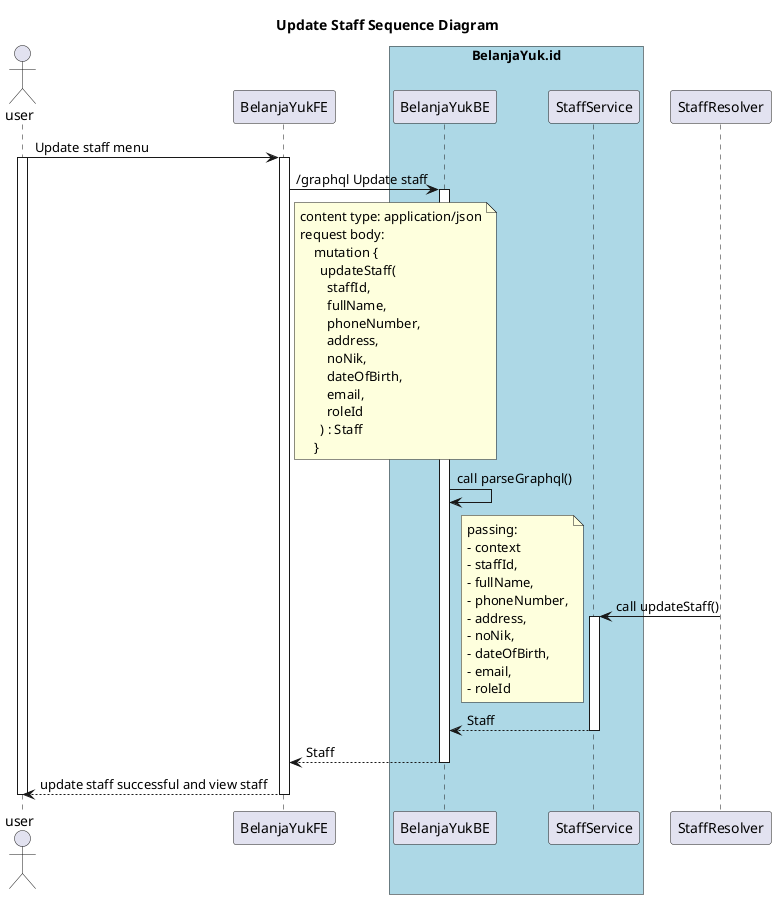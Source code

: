 @startuml
title: Update Staff Sequence Diagram
actor user
participant BelanjaYukFE
box "BelanjaYuk.id" #LightBlue
participant BelanjaYukBE
participant StaffService
end box

user -> BelanjaYukFE ++ : Update staff menu
activate user
BelanjaYukFE -> BelanjaYukBE ++ : /graphql Update staff
    note right of BelanjaYukFE
    content type: application/json
    request body:
        mutation {
          updateStaff(
            staffId,
            fullName,
            phoneNumber,
            address,
            noNik,
            dateOfBirth,
            email,
            roleId
          ) : Staff
        }
    end note
BelanjaYukBE -> BelanjaYukBE : call parseGraphql()
StaffResolver -> StaffService ++ : call updateStaff()
    note left
    passing:
    - context
    - staffId,
    - fullName,
    - phoneNumber,
    - address,
    - noNik,
    - dateOfBirth,
    - email,
    - roleId
    end note
StaffService --> BelanjaYukBE -- : Staff
BelanjaYukBE --> BelanjaYukFE -- : Staff
BelanjaYukFE --> user --: update staff successful and view staff
deactivate user
@enduml